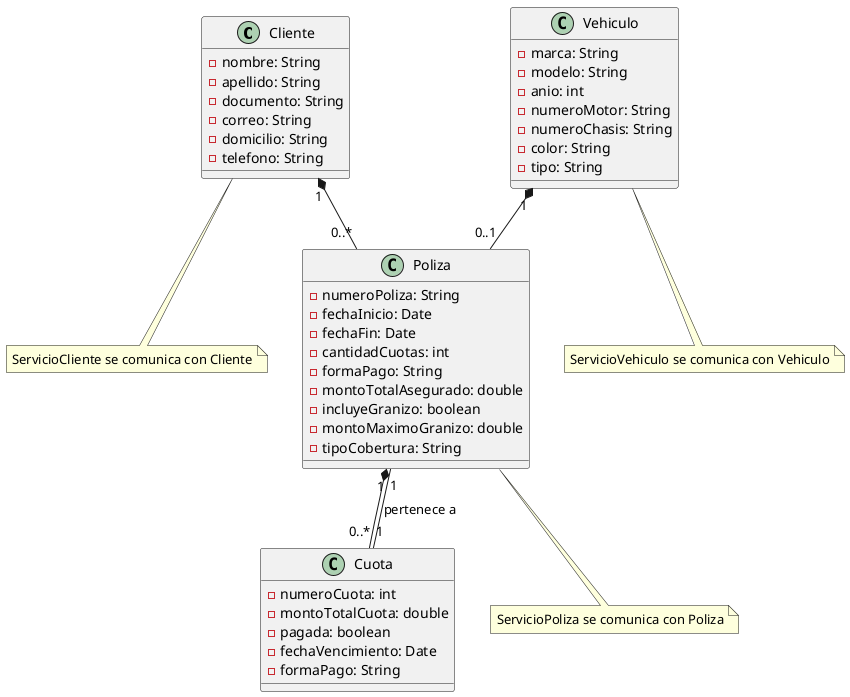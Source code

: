 @startuml
class Cliente {
  - nombre: String
  - apellido: String
  - documento: String
  - correo: String
  - domicilio: String
  - telefono: String
}
class Vehiculo {
  - marca: String
  - modelo: String
  - anio: int
  - numeroMotor: String
  - numeroChasis: String
  - color: String
  - tipo: String
}
class Poliza {
  - numeroPoliza: String
  - fechaInicio: Date
  - fechaFin: Date
  - cantidadCuotas: int
  - formaPago: String
  - montoTotalAsegurado: double
  - incluyeGranizo: boolean
  - montoMaximoGranizo: double
  - tipoCobertura: String
}
class Cuota {
  - numeroCuota: int
  - montoTotalCuota: double
  - pagada: boolean
  - fechaVencimiento: Date
  - formaPago: String
}

Cliente "1" *-- "0..*" Poliza
Vehiculo "1" *-- "0..1" Poliza
Poliza "1" *-- "0..*" Cuota
Cuota "1" -- "1" Poliza : pertenece a

note bottom of Cliente: ServicioCliente se comunica con Cliente
note bottom of Vehiculo: ServicioVehiculo se comunica con Vehiculo
note bottom of Poliza: ServicioPoliza se comunica con Poliza
@enduml
